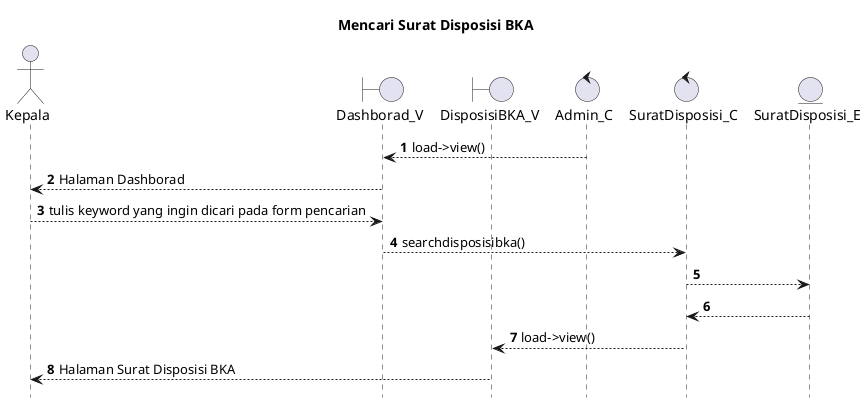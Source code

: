 @startuml

autonumber
hide footbox
title Mencari Surat Disposisi BKA

Actor Kepala
boundary Dashborad_V
boundary DisposisiBKA_V
control Admin_C
control SuratDisposisi_C
Entity SuratDisposisi_E

Admin_C --> Dashborad_V: load->view()
Dashborad_V --> Kepala: Halaman Dashborad
Kepala --> Dashborad_V: tulis keyword yang ingin dicari pada form pencarian
Dashborad_V --> SuratDisposisi_C: searchdisposisibka()
SuratDisposisi_C --> SuratDisposisi_E:
    
    SuratDisposisi_E --> SuratDisposisi_C:
    SuratDisposisi_C --> DisposisiBKA_V: load->view()
    DisposisiBKA_V --> Kepala: Halaman Surat Disposisi BKA

@enduml